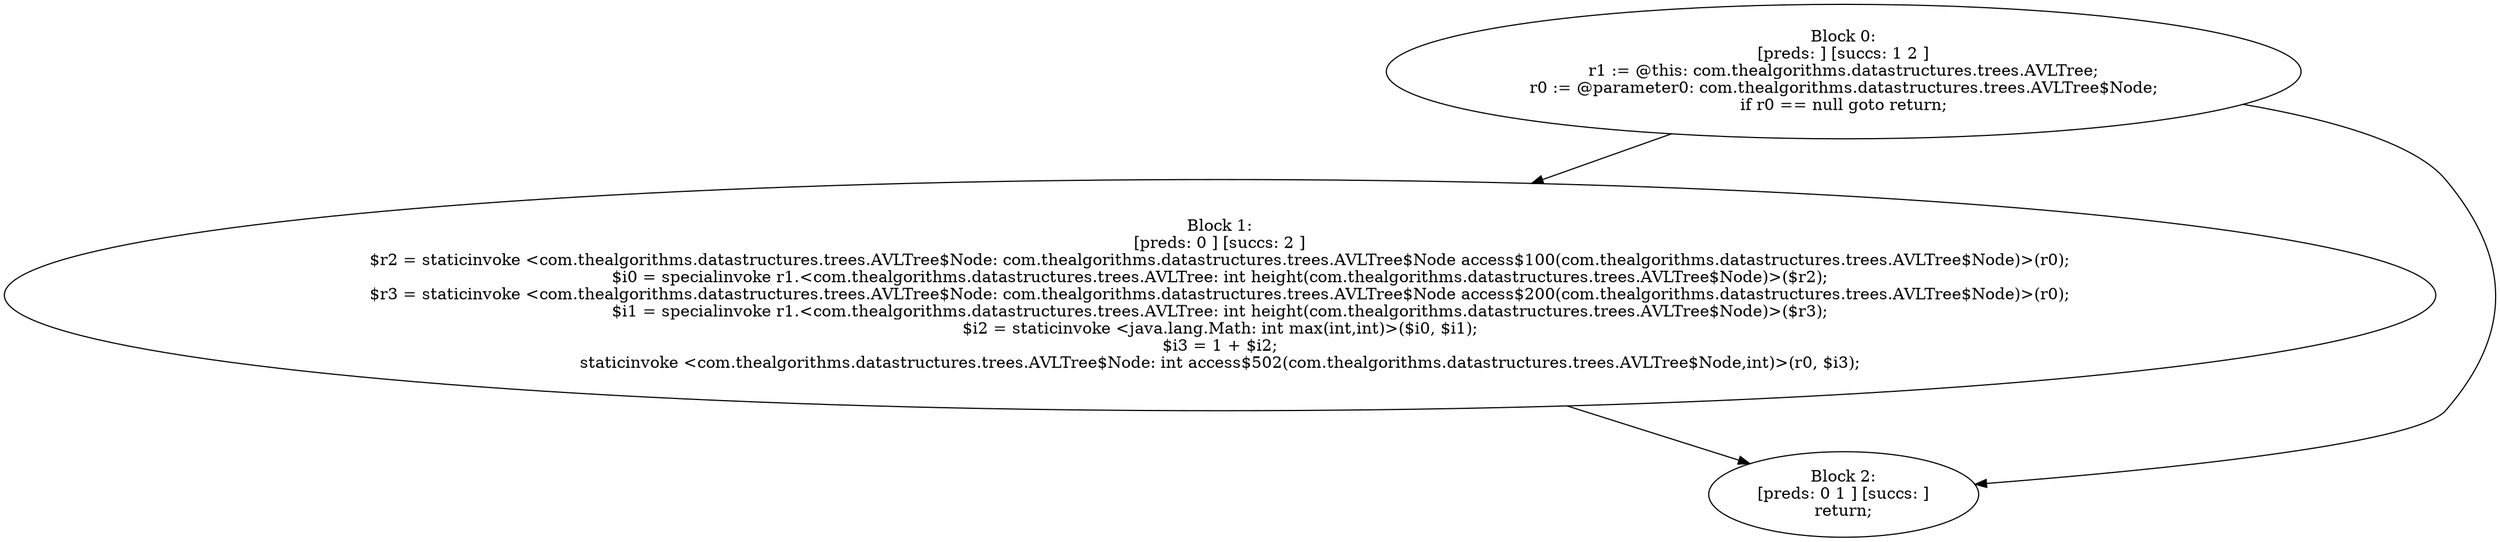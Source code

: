 digraph "unitGraph" {
    "Block 0:
[preds: ] [succs: 1 2 ]
r1 := @this: com.thealgorithms.datastructures.trees.AVLTree;
r0 := @parameter0: com.thealgorithms.datastructures.trees.AVLTree$Node;
if r0 == null goto return;
"
    "Block 1:
[preds: 0 ] [succs: 2 ]
$r2 = staticinvoke <com.thealgorithms.datastructures.trees.AVLTree$Node: com.thealgorithms.datastructures.trees.AVLTree$Node access$100(com.thealgorithms.datastructures.trees.AVLTree$Node)>(r0);
$i0 = specialinvoke r1.<com.thealgorithms.datastructures.trees.AVLTree: int height(com.thealgorithms.datastructures.trees.AVLTree$Node)>($r2);
$r3 = staticinvoke <com.thealgorithms.datastructures.trees.AVLTree$Node: com.thealgorithms.datastructures.trees.AVLTree$Node access$200(com.thealgorithms.datastructures.trees.AVLTree$Node)>(r0);
$i1 = specialinvoke r1.<com.thealgorithms.datastructures.trees.AVLTree: int height(com.thealgorithms.datastructures.trees.AVLTree$Node)>($r3);
$i2 = staticinvoke <java.lang.Math: int max(int,int)>($i0, $i1);
$i3 = 1 + $i2;
staticinvoke <com.thealgorithms.datastructures.trees.AVLTree$Node: int access$502(com.thealgorithms.datastructures.trees.AVLTree$Node,int)>(r0, $i3);
"
    "Block 2:
[preds: 0 1 ] [succs: ]
return;
"
    "Block 0:
[preds: ] [succs: 1 2 ]
r1 := @this: com.thealgorithms.datastructures.trees.AVLTree;
r0 := @parameter0: com.thealgorithms.datastructures.trees.AVLTree$Node;
if r0 == null goto return;
"->"Block 1:
[preds: 0 ] [succs: 2 ]
$r2 = staticinvoke <com.thealgorithms.datastructures.trees.AVLTree$Node: com.thealgorithms.datastructures.trees.AVLTree$Node access$100(com.thealgorithms.datastructures.trees.AVLTree$Node)>(r0);
$i0 = specialinvoke r1.<com.thealgorithms.datastructures.trees.AVLTree: int height(com.thealgorithms.datastructures.trees.AVLTree$Node)>($r2);
$r3 = staticinvoke <com.thealgorithms.datastructures.trees.AVLTree$Node: com.thealgorithms.datastructures.trees.AVLTree$Node access$200(com.thealgorithms.datastructures.trees.AVLTree$Node)>(r0);
$i1 = specialinvoke r1.<com.thealgorithms.datastructures.trees.AVLTree: int height(com.thealgorithms.datastructures.trees.AVLTree$Node)>($r3);
$i2 = staticinvoke <java.lang.Math: int max(int,int)>($i0, $i1);
$i3 = 1 + $i2;
staticinvoke <com.thealgorithms.datastructures.trees.AVLTree$Node: int access$502(com.thealgorithms.datastructures.trees.AVLTree$Node,int)>(r0, $i3);
";
    "Block 0:
[preds: ] [succs: 1 2 ]
r1 := @this: com.thealgorithms.datastructures.trees.AVLTree;
r0 := @parameter0: com.thealgorithms.datastructures.trees.AVLTree$Node;
if r0 == null goto return;
"->"Block 2:
[preds: 0 1 ] [succs: ]
return;
";
    "Block 1:
[preds: 0 ] [succs: 2 ]
$r2 = staticinvoke <com.thealgorithms.datastructures.trees.AVLTree$Node: com.thealgorithms.datastructures.trees.AVLTree$Node access$100(com.thealgorithms.datastructures.trees.AVLTree$Node)>(r0);
$i0 = specialinvoke r1.<com.thealgorithms.datastructures.trees.AVLTree: int height(com.thealgorithms.datastructures.trees.AVLTree$Node)>($r2);
$r3 = staticinvoke <com.thealgorithms.datastructures.trees.AVLTree$Node: com.thealgorithms.datastructures.trees.AVLTree$Node access$200(com.thealgorithms.datastructures.trees.AVLTree$Node)>(r0);
$i1 = specialinvoke r1.<com.thealgorithms.datastructures.trees.AVLTree: int height(com.thealgorithms.datastructures.trees.AVLTree$Node)>($r3);
$i2 = staticinvoke <java.lang.Math: int max(int,int)>($i0, $i1);
$i3 = 1 + $i2;
staticinvoke <com.thealgorithms.datastructures.trees.AVLTree$Node: int access$502(com.thealgorithms.datastructures.trees.AVLTree$Node,int)>(r0, $i3);
"->"Block 2:
[preds: 0 1 ] [succs: ]
return;
";
}
